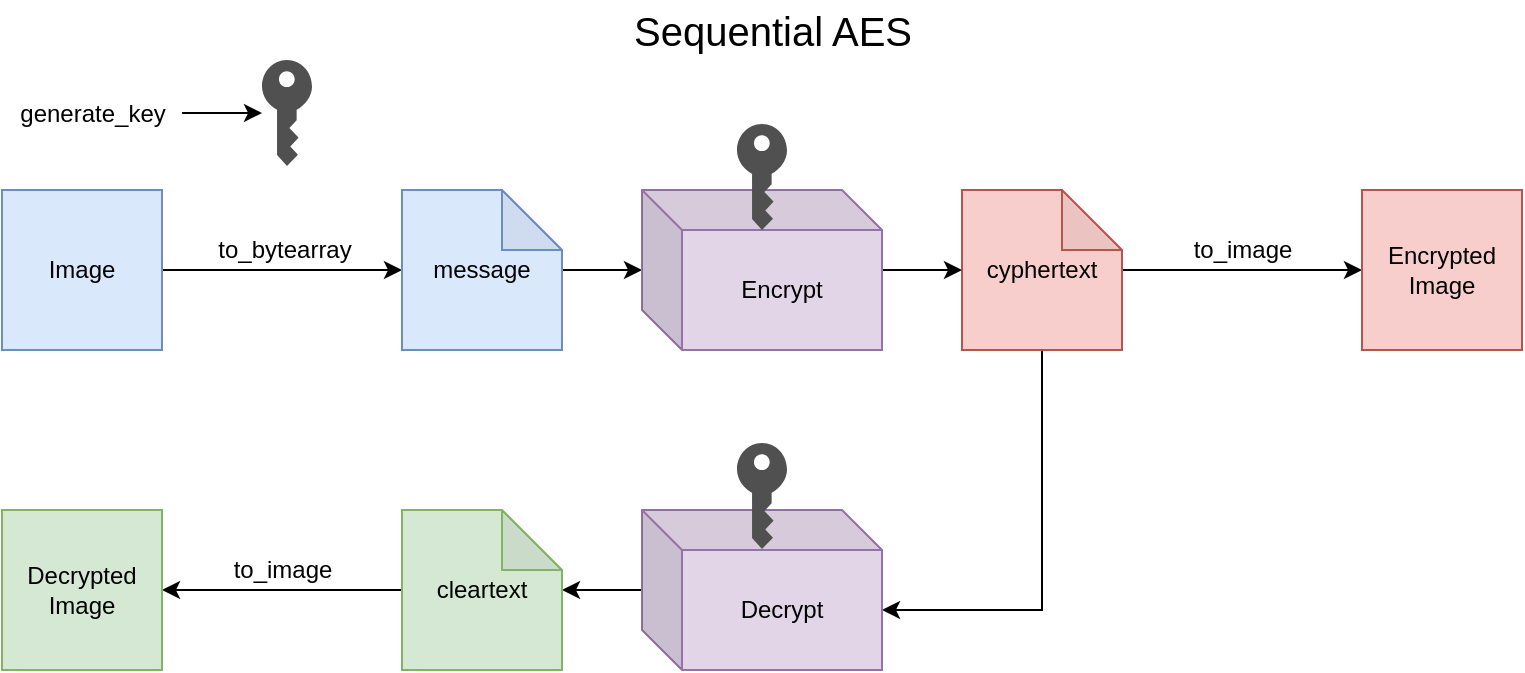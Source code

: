 <mxfile version="13.7.9" type="device"><diagram id="JmxUM3bZw_PBMhff6s8-" name="Page-1"><mxGraphModel dx="1106" dy="860" grid="1" gridSize="10" guides="1" tooltips="1" connect="1" arrows="1" fold="1" page="1" pageScale="1" pageWidth="850" pageHeight="1100" math="0" shadow="0"><root><mxCell id="0"/><mxCell id="1" parent="0"/><mxCell id="Xk05J5NtcjNGEMalGmHU-5" value="" style="edgeStyle=orthogonalEdgeStyle;rounded=0;orthogonalLoop=1;jettySize=auto;html=1;" edge="1" parent="1" source="Xk05J5NtcjNGEMalGmHU-1" target="Xk05J5NtcjNGEMalGmHU-4"><mxGeometry relative="1" as="geometry"/></mxCell><mxCell id="Xk05J5NtcjNGEMalGmHU-15" value="to_bytearray" style="edgeLabel;html=1;align=center;verticalAlign=middle;resizable=0;points=[];fontSize=12;" vertex="1" connectable="0" parent="Xk05J5NtcjNGEMalGmHU-5"><mxGeometry x="0.025" relative="1" as="geometry"><mxPoint x="-1" y="-10" as="offset"/></mxGeometry></mxCell><mxCell id="Xk05J5NtcjNGEMalGmHU-1" value="Image" style="whiteSpace=wrap;html=1;aspect=fixed;fillColor=#dae8fc;strokeColor=#6c8ebf;" vertex="1" parent="1"><mxGeometry x="40" y="120" width="80" height="80" as="geometry"/></mxCell><mxCell id="Xk05J5NtcjNGEMalGmHU-21" value="" style="edgeStyle=orthogonalEdgeStyle;rounded=0;orthogonalLoop=1;jettySize=auto;html=1;fontSize=12;" edge="1" parent="1" source="Xk05J5NtcjNGEMalGmHU-4" target="Xk05J5NtcjNGEMalGmHU-20"><mxGeometry relative="1" as="geometry"/></mxCell><mxCell id="Xk05J5NtcjNGEMalGmHU-4" value="message" style="shape=note;whiteSpace=wrap;html=1;backgroundOutline=1;darkOpacity=0.05;fillColor=#dae8fc;strokeColor=#6c8ebf;" vertex="1" parent="1"><mxGeometry x="240" y="120" width="80" height="80" as="geometry"/></mxCell><mxCell id="Xk05J5NtcjNGEMalGmHU-6" value="" style="pointerEvents=1;shadow=0;dashed=0;html=1;strokeColor=none;fillColor=#505050;labelPosition=center;verticalLabelPosition=bottom;verticalAlign=top;outlineConnect=0;align=center;shape=mxgraph.office.security.key_permissions;" vertex="1" parent="1"><mxGeometry x="170" y="55" width="25" height="53" as="geometry"/></mxCell><mxCell id="Xk05J5NtcjNGEMalGmHU-9" value="" style="edgeStyle=orthogonalEdgeStyle;rounded=0;orthogonalLoop=1;jettySize=auto;html=1;" edge="1" parent="1" source="Xk05J5NtcjNGEMalGmHU-7" target="Xk05J5NtcjNGEMalGmHU-6"><mxGeometry relative="1" as="geometry"/></mxCell><mxCell id="Xk05J5NtcjNGEMalGmHU-7" value="generate_key" style="text;html=1;align=center;verticalAlign=middle;resizable=0;points=[];autosize=1;" vertex="1" parent="1"><mxGeometry x="40" y="71.5" width="90" height="20" as="geometry"/></mxCell><mxCell id="Xk05J5NtcjNGEMalGmHU-17" value="" style="edgeStyle=orthogonalEdgeStyle;rounded=0;orthogonalLoop=1;jettySize=auto;html=1;fontSize=12;" edge="1" parent="1" source="Xk05J5NtcjNGEMalGmHU-13" target="Xk05J5NtcjNGEMalGmHU-16"><mxGeometry relative="1" as="geometry"/></mxCell><mxCell id="Xk05J5NtcjNGEMalGmHU-28" style="edgeStyle=orthogonalEdgeStyle;rounded=0;orthogonalLoop=1;jettySize=auto;html=1;exitX=0.5;exitY=1;exitDx=0;exitDy=0;exitPerimeter=0;entryX=0;entryY=0;entryDx=120;entryDy=50;entryPerimeter=0;fontSize=12;" edge="1" parent="1" source="Xk05J5NtcjNGEMalGmHU-13" target="Xk05J5NtcjNGEMalGmHU-27"><mxGeometry relative="1" as="geometry"/></mxCell><mxCell id="Xk05J5NtcjNGEMalGmHU-13" value="cyphertext" style="shape=note;whiteSpace=wrap;html=1;backgroundOutline=1;darkOpacity=0.05;fontSize=12;fillColor=#f8cecc;strokeColor=#b85450;" vertex="1" parent="1"><mxGeometry x="520" y="120" width="80" height="80" as="geometry"/></mxCell><mxCell id="Xk05J5NtcjNGEMalGmHU-16" value="Encrypted&lt;br&gt;Image" style="whiteSpace=wrap;html=1;aspect=fixed;fontSize=12;fillColor=#f8cecc;strokeColor=#b85450;" vertex="1" parent="1"><mxGeometry x="720" y="120" width="80" height="80" as="geometry"/></mxCell><mxCell id="Xk05J5NtcjNGEMalGmHU-18" value="to_image" style="text;html=1;align=center;verticalAlign=middle;resizable=0;points=[];autosize=1;fontSize=12;" vertex="1" parent="1"><mxGeometry x="630" y="140" width="60" height="20" as="geometry"/></mxCell><mxCell id="Xk05J5NtcjNGEMalGmHU-22" value="" style="edgeStyle=orthogonalEdgeStyle;rounded=0;orthogonalLoop=1;jettySize=auto;html=1;fontSize=12;" edge="1" parent="1" source="Xk05J5NtcjNGEMalGmHU-20" target="Xk05J5NtcjNGEMalGmHU-13"><mxGeometry relative="1" as="geometry"/></mxCell><mxCell id="Xk05J5NtcjNGEMalGmHU-20" value="Encrypt" style="shape=cube;whiteSpace=wrap;html=1;boundedLbl=1;backgroundOutline=1;darkOpacity=0.05;darkOpacity2=0.1;fontSize=12;fillColor=#e1d5e7;strokeColor=#9673a6;" vertex="1" parent="1"><mxGeometry x="360" y="120" width="120" height="80" as="geometry"/></mxCell><mxCell id="Xk05J5NtcjNGEMalGmHU-31" value="" style="edgeStyle=orthogonalEdgeStyle;rounded=0;orthogonalLoop=1;jettySize=auto;html=1;fontSize=12;" edge="1" parent="1" source="Xk05J5NtcjNGEMalGmHU-27" target="Xk05J5NtcjNGEMalGmHU-30"><mxGeometry relative="1" as="geometry"/></mxCell><mxCell id="Xk05J5NtcjNGEMalGmHU-27" value="Decrypt" style="shape=cube;whiteSpace=wrap;html=1;boundedLbl=1;backgroundOutline=1;darkOpacity=0.05;darkOpacity2=0.1;fontSize=12;fillColor=#e1d5e7;strokeColor=#9673a6;" vertex="1" parent="1"><mxGeometry x="360" y="280" width="120" height="80" as="geometry"/></mxCell><mxCell id="Xk05J5NtcjNGEMalGmHU-33" value="" style="edgeStyle=orthogonalEdgeStyle;rounded=0;orthogonalLoop=1;jettySize=auto;html=1;fontSize=12;" edge="1" parent="1" source="Xk05J5NtcjNGEMalGmHU-30" target="Xk05J5NtcjNGEMalGmHU-32"><mxGeometry relative="1" as="geometry"/></mxCell><mxCell id="Xk05J5NtcjNGEMalGmHU-34" value="to_image" style="edgeLabel;html=1;align=center;verticalAlign=middle;resizable=0;points=[];fontSize=12;" vertex="1" connectable="0" parent="Xk05J5NtcjNGEMalGmHU-33"><mxGeometry x="-0.061" y="1" relative="1" as="geometry"><mxPoint x="-3.5" y="-11" as="offset"/></mxGeometry></mxCell><mxCell id="Xk05J5NtcjNGEMalGmHU-30" value="cleartext" style="shape=note;whiteSpace=wrap;html=1;backgroundOutline=1;darkOpacity=0.05;fillColor=#d5e8d4;strokeColor=#82b366;" vertex="1" parent="1"><mxGeometry x="240" y="280" width="80" height="80" as="geometry"/></mxCell><mxCell id="Xk05J5NtcjNGEMalGmHU-32" value="Decrypted Image" style="whiteSpace=wrap;html=1;aspect=fixed;fillColor=#d5e8d4;strokeColor=#82b366;" vertex="1" parent="1"><mxGeometry x="40" y="280" width="80" height="80" as="geometry"/></mxCell><mxCell id="Xk05J5NtcjNGEMalGmHU-35" value="Sequential AES" style="text;html=1;align=center;verticalAlign=middle;resizable=0;points=[];autosize=1;fontSize=20;" vertex="1" parent="1"><mxGeometry x="350" y="25" width="150" height="30" as="geometry"/></mxCell><mxCell id="Xk05J5NtcjNGEMalGmHU-39" value="" style="pointerEvents=1;shadow=0;dashed=0;html=1;strokeColor=none;fillColor=#505050;labelPosition=center;verticalLabelPosition=bottom;verticalAlign=top;outlineConnect=0;align=center;shape=mxgraph.office.security.key_permissions;" vertex="1" parent="1"><mxGeometry x="407.5" y="87" width="25" height="53" as="geometry"/></mxCell><mxCell id="Xk05J5NtcjNGEMalGmHU-40" value="" style="pointerEvents=1;shadow=0;dashed=0;html=1;strokeColor=none;fillColor=#505050;labelPosition=center;verticalLabelPosition=bottom;verticalAlign=top;outlineConnect=0;align=center;shape=mxgraph.office.security.key_permissions;" vertex="1" parent="1"><mxGeometry x="407.5" y="246.5" width="25" height="53" as="geometry"/></mxCell></root></mxGraphModel></diagram></mxfile>